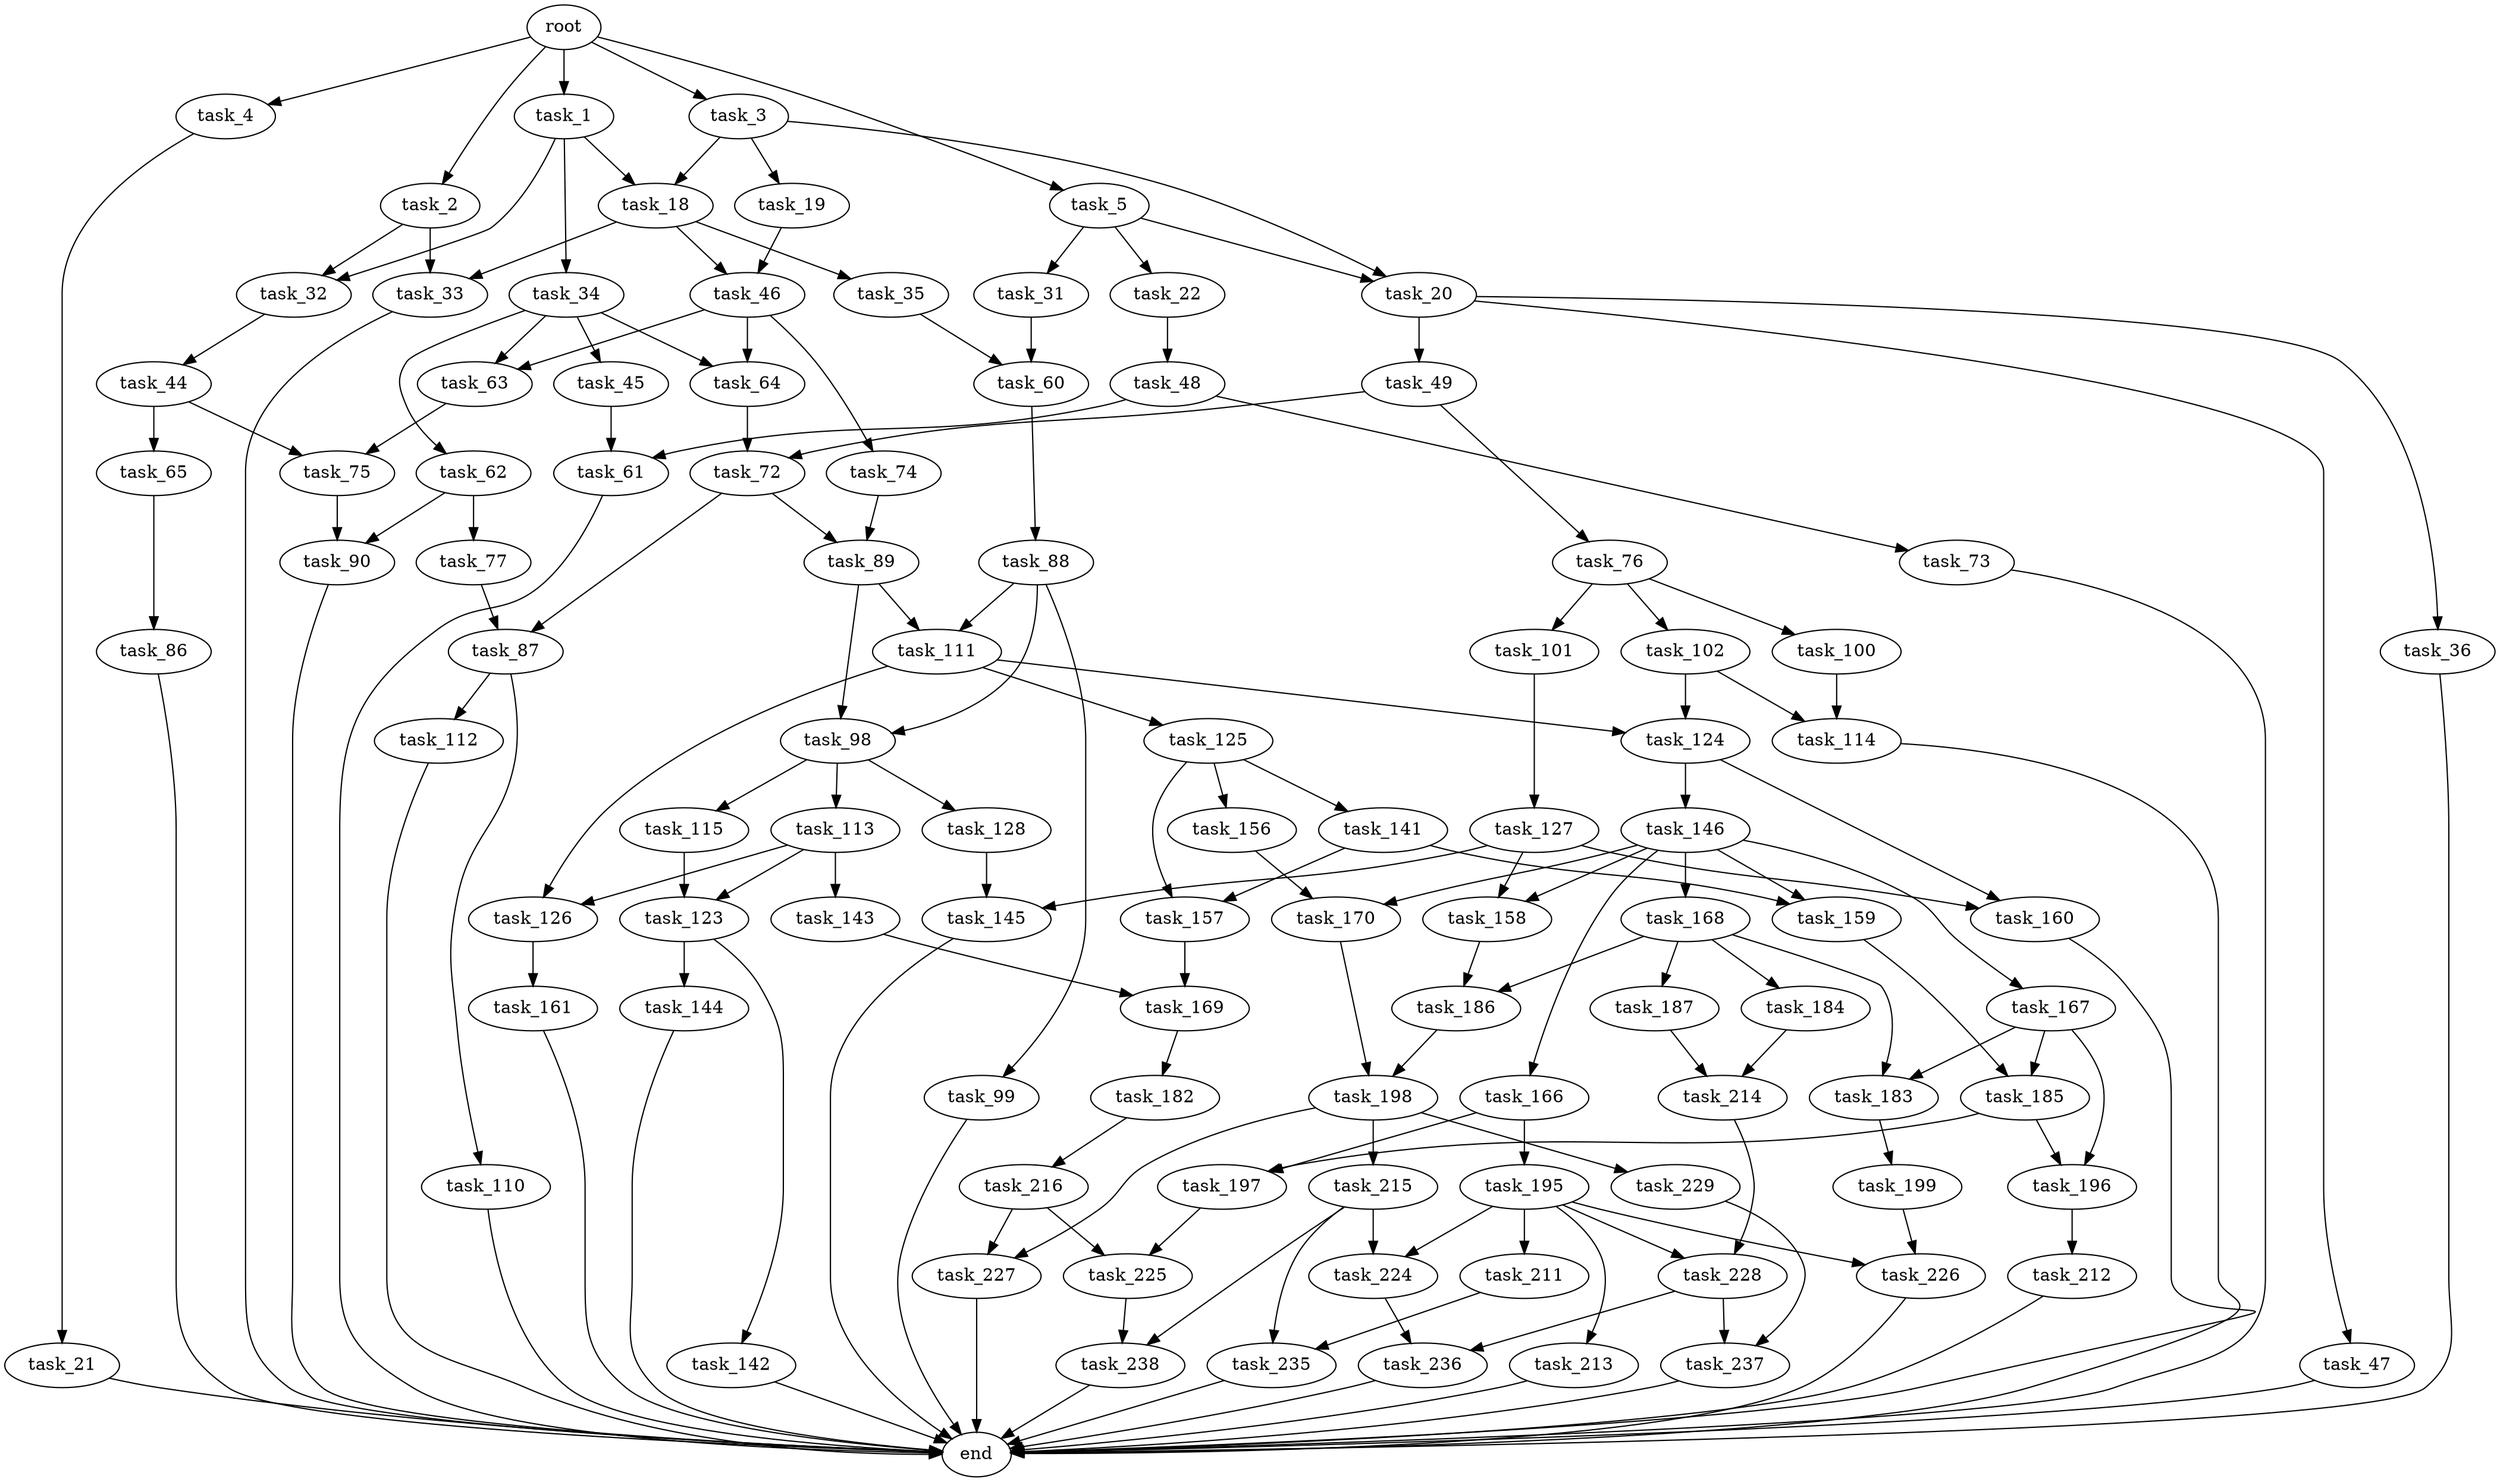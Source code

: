 digraph G {
  root [size="0.000000"];
  task_1 [size="12181370320.000000"];
  task_2 [size="28991029248.000000"];
  task_3 [size="7146761534.000000"];
  task_4 [size="11717951497.000000"];
  task_5 [size="149458240854.000000"];
  task_18 [size="134217728000.000000"];
  task_19 [size="734635289302.000000"];
  task_20 [size="231928233984.000000"];
  task_21 [size="782757789696.000000"];
  task_22 [size="28991029248.000000"];
  task_31 [size="412952832332.000000"];
  task_32 [size="549755813888.000000"];
  task_33 [size="23716199705.000000"];
  task_34 [size="1263185282774.000000"];
  task_35 [size="544824210223.000000"];
  task_36 [size="1667952810.000000"];
  task_44 [size="7360078067.000000"];
  task_45 [size="249304155484.000000"];
  task_46 [size="33438707524.000000"];
  task_47 [size="98859078916.000000"];
  task_48 [size="422638221063.000000"];
  task_49 [size="68719476736.000000"];
  task_60 [size="2405473509.000000"];
  task_61 [size="24424639492.000000"];
  task_62 [size="68719476736.000000"];
  task_63 [size="549755813888.000000"];
  task_64 [size="18302294066.000000"];
  task_65 [size="303121721009.000000"];
  task_72 [size="438764968538.000000"];
  task_73 [size="3726466242.000000"];
  task_74 [size="68719476736.000000"];
  task_75 [size="17317781015.000000"];
  task_76 [size="312956005101.000000"];
  task_77 [size="231928233984.000000"];
  task_86 [size="6369446249.000000"];
  task_87 [size="231928233984.000000"];
  task_88 [size="150863930266.000000"];
  task_89 [size="4343117314.000000"];
  task_90 [size="140690905805.000000"];
  task_98 [size="638549552528.000000"];
  task_99 [size="1186382048824.000000"];
  task_100 [size="7601418157.000000"];
  task_101 [size="3303673091.000000"];
  task_102 [size="640496769308.000000"];
  task_110 [size="68719476736.000000"];
  task_111 [size="680510241853.000000"];
  task_112 [size="133480221453.000000"];
  task_113 [size="111451591101.000000"];
  task_114 [size="194814562589.000000"];
  task_115 [size="12972317059.000000"];
  task_123 [size="27528658695.000000"];
  task_124 [size="9144971018.000000"];
  task_125 [size="18213261504.000000"];
  task_126 [size="28991029248.000000"];
  task_127 [size="134217728000.000000"];
  task_128 [size="3499377418.000000"];
  task_141 [size="15048961777.000000"];
  task_142 [size="48997997399.000000"];
  task_143 [size="14156914155.000000"];
  task_144 [size="28991029248.000000"];
  task_145 [size="8277959820.000000"];
  task_146 [size="134217728000.000000"];
  task_156 [size="3789384983.000000"];
  task_157 [size="134217728000.000000"];
  task_158 [size="8589934592.000000"];
  task_159 [size="188460021086.000000"];
  task_160 [size="14735998972.000000"];
  task_161 [size="782757789696.000000"];
  task_166 [size="134217728000.000000"];
  task_167 [size="2033705322.000000"];
  task_168 [size="481771722010.000000"];
  task_169 [size="134217728000.000000"];
  task_170 [size="68049545567.000000"];
  task_182 [size="1520637541.000000"];
  task_183 [size="4710759162.000000"];
  task_184 [size="8589934592.000000"];
  task_185 [size="597216552493.000000"];
  task_186 [size="42434660138.000000"];
  task_187 [size="782757789696.000000"];
  task_195 [size="79787242882.000000"];
  task_196 [size="118159962307.000000"];
  task_197 [size="6568939184.000000"];
  task_198 [size="26427666541.000000"];
  task_199 [size="289332433758.000000"];
  task_211 [size="349766168821.000000"];
  task_212 [size="134217728000.000000"];
  task_213 [size="1763849004.000000"];
  task_214 [size="8589934592.000000"];
  task_215 [size="11900120321.000000"];
  task_216 [size="162904520627.000000"];
  task_224 [size="8589934592.000000"];
  task_225 [size="71422160883.000000"];
  task_226 [size="134217728000.000000"];
  task_227 [size="2664114690.000000"];
  task_228 [size="8589934592.000000"];
  task_229 [size="8589934592.000000"];
  task_235 [size="116573358029.000000"];
  task_236 [size="12475012947.000000"];
  task_237 [size="8153142459.000000"];
  task_238 [size="16835103208.000000"];
  end [size="0.000000"];

  root -> task_1 [size="1.000000"];
  root -> task_2 [size="1.000000"];
  root -> task_3 [size="1.000000"];
  root -> task_4 [size="1.000000"];
  root -> task_5 [size="1.000000"];
  task_1 -> task_18 [size="411041792.000000"];
  task_1 -> task_32 [size="411041792.000000"];
  task_1 -> task_34 [size="411041792.000000"];
  task_2 -> task_32 [size="75497472.000000"];
  task_2 -> task_33 [size="75497472.000000"];
  task_3 -> task_18 [size="134217728.000000"];
  task_3 -> task_19 [size="134217728.000000"];
  task_3 -> task_20 [size="134217728.000000"];
  task_4 -> task_21 [size="209715200.000000"];
  task_5 -> task_20 [size="679477248.000000"];
  task_5 -> task_22 [size="679477248.000000"];
  task_5 -> task_31 [size="679477248.000000"];
  task_18 -> task_33 [size="209715200.000000"];
  task_18 -> task_35 [size="209715200.000000"];
  task_18 -> task_46 [size="209715200.000000"];
  task_19 -> task_46 [size="679477248.000000"];
  task_20 -> task_36 [size="301989888.000000"];
  task_20 -> task_47 [size="301989888.000000"];
  task_20 -> task_49 [size="301989888.000000"];
  task_21 -> end [size="1.000000"];
  task_22 -> task_48 [size="75497472.000000"];
  task_31 -> task_60 [size="301989888.000000"];
  task_32 -> task_44 [size="536870912.000000"];
  task_33 -> end [size="1.000000"];
  task_34 -> task_45 [size="838860800.000000"];
  task_34 -> task_62 [size="838860800.000000"];
  task_34 -> task_63 [size="838860800.000000"];
  task_34 -> task_64 [size="838860800.000000"];
  task_35 -> task_60 [size="536870912.000000"];
  task_36 -> end [size="1.000000"];
  task_44 -> task_65 [size="209715200.000000"];
  task_44 -> task_75 [size="209715200.000000"];
  task_45 -> task_61 [size="411041792.000000"];
  task_46 -> task_63 [size="679477248.000000"];
  task_46 -> task_64 [size="679477248.000000"];
  task_46 -> task_74 [size="679477248.000000"];
  task_47 -> end [size="1.000000"];
  task_48 -> task_61 [size="536870912.000000"];
  task_48 -> task_73 [size="536870912.000000"];
  task_49 -> task_72 [size="134217728.000000"];
  task_49 -> task_76 [size="134217728.000000"];
  task_60 -> task_88 [size="209715200.000000"];
  task_61 -> end [size="1.000000"];
  task_62 -> task_77 [size="134217728.000000"];
  task_62 -> task_90 [size="134217728.000000"];
  task_63 -> task_75 [size="536870912.000000"];
  task_64 -> task_72 [size="301989888.000000"];
  task_65 -> task_86 [size="301989888.000000"];
  task_72 -> task_87 [size="411041792.000000"];
  task_72 -> task_89 [size="411041792.000000"];
  task_73 -> end [size="1.000000"];
  task_74 -> task_89 [size="134217728.000000"];
  task_75 -> task_90 [size="536870912.000000"];
  task_76 -> task_100 [size="411041792.000000"];
  task_76 -> task_101 [size="411041792.000000"];
  task_76 -> task_102 [size="411041792.000000"];
  task_77 -> task_87 [size="301989888.000000"];
  task_86 -> end [size="1.000000"];
  task_87 -> task_110 [size="301989888.000000"];
  task_87 -> task_112 [size="301989888.000000"];
  task_88 -> task_98 [size="411041792.000000"];
  task_88 -> task_99 [size="411041792.000000"];
  task_88 -> task_111 [size="411041792.000000"];
  task_89 -> task_98 [size="134217728.000000"];
  task_89 -> task_111 [size="134217728.000000"];
  task_90 -> end [size="1.000000"];
  task_98 -> task_113 [size="411041792.000000"];
  task_98 -> task_115 [size="411041792.000000"];
  task_98 -> task_128 [size="411041792.000000"];
  task_99 -> end [size="1.000000"];
  task_100 -> task_114 [size="209715200.000000"];
  task_101 -> task_127 [size="209715200.000000"];
  task_102 -> task_114 [size="679477248.000000"];
  task_102 -> task_124 [size="679477248.000000"];
  task_110 -> end [size="1.000000"];
  task_111 -> task_124 [size="536870912.000000"];
  task_111 -> task_125 [size="536870912.000000"];
  task_111 -> task_126 [size="536870912.000000"];
  task_112 -> end [size="1.000000"];
  task_113 -> task_123 [size="209715200.000000"];
  task_113 -> task_126 [size="209715200.000000"];
  task_113 -> task_143 [size="209715200.000000"];
  task_114 -> end [size="1.000000"];
  task_115 -> task_123 [size="209715200.000000"];
  task_123 -> task_142 [size="679477248.000000"];
  task_123 -> task_144 [size="679477248.000000"];
  task_124 -> task_146 [size="209715200.000000"];
  task_124 -> task_160 [size="209715200.000000"];
  task_125 -> task_141 [size="411041792.000000"];
  task_125 -> task_156 [size="411041792.000000"];
  task_125 -> task_157 [size="411041792.000000"];
  task_126 -> task_161 [size="75497472.000000"];
  task_127 -> task_145 [size="209715200.000000"];
  task_127 -> task_158 [size="209715200.000000"];
  task_127 -> task_160 [size="209715200.000000"];
  task_128 -> task_145 [size="75497472.000000"];
  task_141 -> task_157 [size="301989888.000000"];
  task_141 -> task_159 [size="301989888.000000"];
  task_142 -> end [size="1.000000"];
  task_143 -> task_169 [size="301989888.000000"];
  task_144 -> end [size="1.000000"];
  task_145 -> end [size="1.000000"];
  task_146 -> task_158 [size="209715200.000000"];
  task_146 -> task_159 [size="209715200.000000"];
  task_146 -> task_166 [size="209715200.000000"];
  task_146 -> task_167 [size="209715200.000000"];
  task_146 -> task_168 [size="209715200.000000"];
  task_146 -> task_170 [size="209715200.000000"];
  task_156 -> task_170 [size="209715200.000000"];
  task_157 -> task_169 [size="209715200.000000"];
  task_158 -> task_186 [size="33554432.000000"];
  task_159 -> task_185 [size="134217728.000000"];
  task_160 -> end [size="1.000000"];
  task_161 -> end [size="1.000000"];
  task_166 -> task_195 [size="209715200.000000"];
  task_166 -> task_197 [size="209715200.000000"];
  task_167 -> task_183 [size="75497472.000000"];
  task_167 -> task_185 [size="75497472.000000"];
  task_167 -> task_196 [size="75497472.000000"];
  task_168 -> task_183 [size="679477248.000000"];
  task_168 -> task_184 [size="679477248.000000"];
  task_168 -> task_186 [size="679477248.000000"];
  task_168 -> task_187 [size="679477248.000000"];
  task_169 -> task_182 [size="209715200.000000"];
  task_170 -> task_198 [size="75497472.000000"];
  task_182 -> task_216 [size="134217728.000000"];
  task_183 -> task_199 [size="134217728.000000"];
  task_184 -> task_214 [size="33554432.000000"];
  task_185 -> task_196 [size="536870912.000000"];
  task_185 -> task_197 [size="536870912.000000"];
  task_186 -> task_198 [size="679477248.000000"];
  task_187 -> task_214 [size="679477248.000000"];
  task_195 -> task_211 [size="75497472.000000"];
  task_195 -> task_213 [size="75497472.000000"];
  task_195 -> task_224 [size="75497472.000000"];
  task_195 -> task_226 [size="75497472.000000"];
  task_195 -> task_228 [size="75497472.000000"];
  task_196 -> task_212 [size="134217728.000000"];
  task_197 -> task_225 [size="301989888.000000"];
  task_198 -> task_215 [size="75497472.000000"];
  task_198 -> task_227 [size="75497472.000000"];
  task_198 -> task_229 [size="75497472.000000"];
  task_199 -> task_226 [size="301989888.000000"];
  task_211 -> task_235 [size="838860800.000000"];
  task_212 -> end [size="1.000000"];
  task_213 -> end [size="1.000000"];
  task_214 -> task_228 [size="33554432.000000"];
  task_215 -> task_224 [size="33554432.000000"];
  task_215 -> task_235 [size="33554432.000000"];
  task_215 -> task_238 [size="33554432.000000"];
  task_216 -> task_225 [size="209715200.000000"];
  task_216 -> task_227 [size="209715200.000000"];
  task_224 -> task_236 [size="33554432.000000"];
  task_225 -> task_238 [size="301989888.000000"];
  task_226 -> end [size="1.000000"];
  task_227 -> end [size="1.000000"];
  task_228 -> task_236 [size="33554432.000000"];
  task_228 -> task_237 [size="33554432.000000"];
  task_229 -> task_237 [size="33554432.000000"];
  task_235 -> end [size="1.000000"];
  task_236 -> end [size="1.000000"];
  task_237 -> end [size="1.000000"];
  task_238 -> end [size="1.000000"];
}
